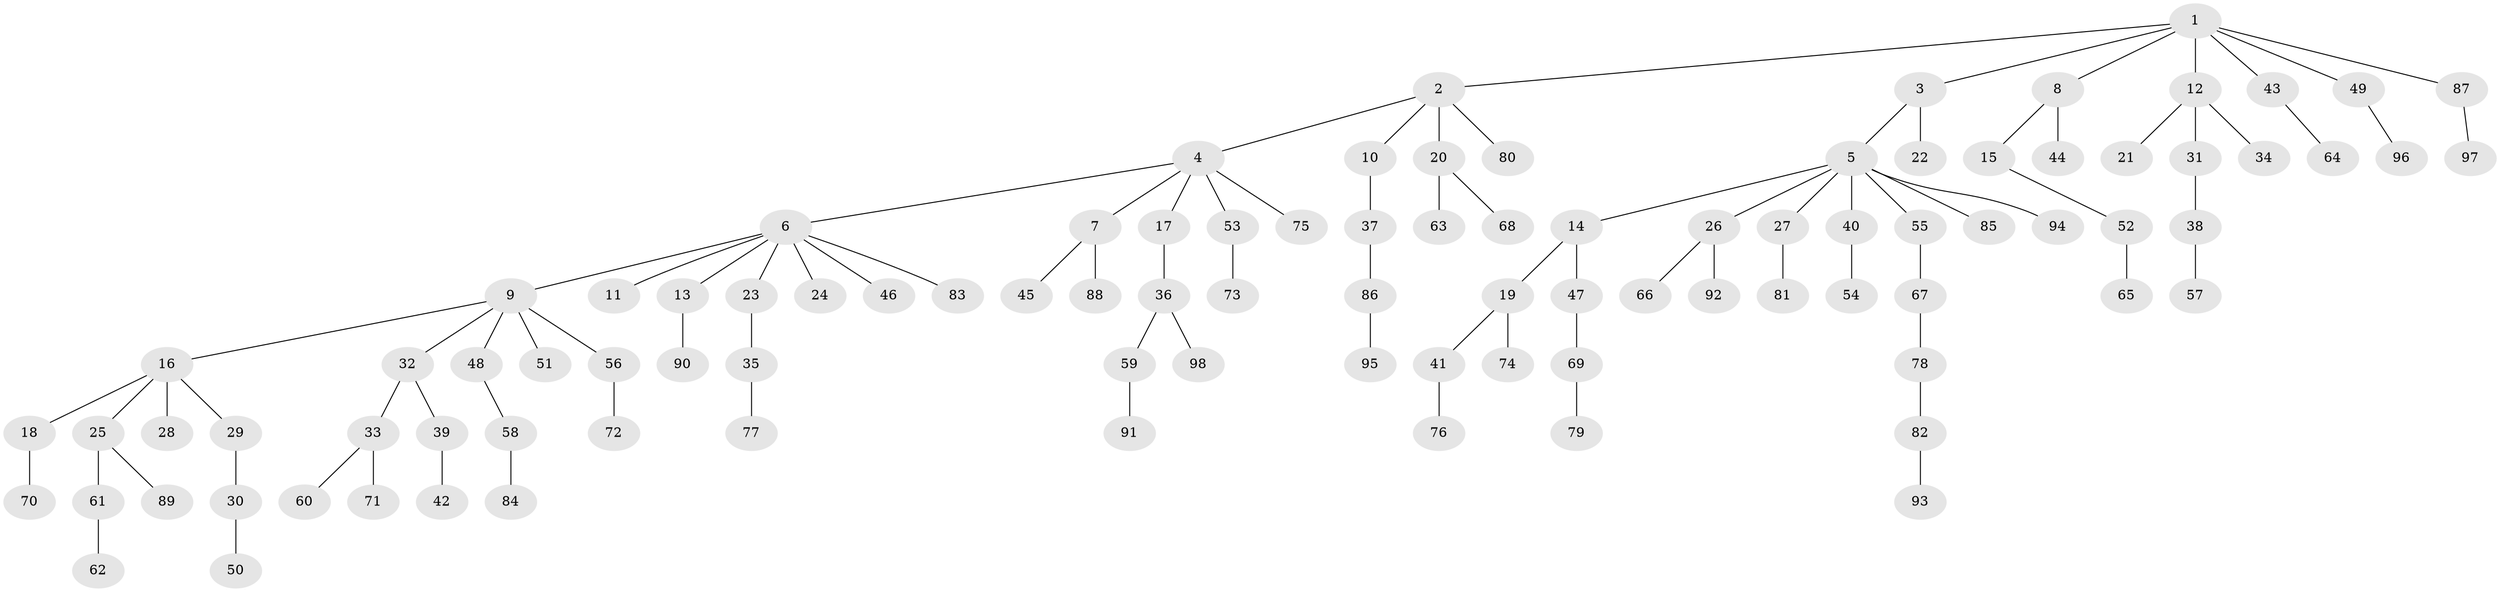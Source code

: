 // coarse degree distribution, {7: 0.029411764705882353, 5: 0.04411764705882353, 9: 0.014705882352941176, 6: 0.014705882352941176, 2: 0.25, 4: 0.029411764705882353, 3: 0.04411764705882353, 1: 0.5735294117647058}
// Generated by graph-tools (version 1.1) at 2025/24/03/03/25 07:24:08]
// undirected, 98 vertices, 97 edges
graph export_dot {
graph [start="1"]
  node [color=gray90,style=filled];
  1;
  2;
  3;
  4;
  5;
  6;
  7;
  8;
  9;
  10;
  11;
  12;
  13;
  14;
  15;
  16;
  17;
  18;
  19;
  20;
  21;
  22;
  23;
  24;
  25;
  26;
  27;
  28;
  29;
  30;
  31;
  32;
  33;
  34;
  35;
  36;
  37;
  38;
  39;
  40;
  41;
  42;
  43;
  44;
  45;
  46;
  47;
  48;
  49;
  50;
  51;
  52;
  53;
  54;
  55;
  56;
  57;
  58;
  59;
  60;
  61;
  62;
  63;
  64;
  65;
  66;
  67;
  68;
  69;
  70;
  71;
  72;
  73;
  74;
  75;
  76;
  77;
  78;
  79;
  80;
  81;
  82;
  83;
  84;
  85;
  86;
  87;
  88;
  89;
  90;
  91;
  92;
  93;
  94;
  95;
  96;
  97;
  98;
  1 -- 2;
  1 -- 3;
  1 -- 8;
  1 -- 12;
  1 -- 43;
  1 -- 49;
  1 -- 87;
  2 -- 4;
  2 -- 10;
  2 -- 20;
  2 -- 80;
  3 -- 5;
  3 -- 22;
  4 -- 6;
  4 -- 7;
  4 -- 17;
  4 -- 53;
  4 -- 75;
  5 -- 14;
  5 -- 26;
  5 -- 27;
  5 -- 40;
  5 -- 55;
  5 -- 85;
  5 -- 94;
  6 -- 9;
  6 -- 11;
  6 -- 13;
  6 -- 23;
  6 -- 24;
  6 -- 46;
  6 -- 83;
  7 -- 45;
  7 -- 88;
  8 -- 15;
  8 -- 44;
  9 -- 16;
  9 -- 32;
  9 -- 48;
  9 -- 51;
  9 -- 56;
  10 -- 37;
  12 -- 21;
  12 -- 31;
  12 -- 34;
  13 -- 90;
  14 -- 19;
  14 -- 47;
  15 -- 52;
  16 -- 18;
  16 -- 25;
  16 -- 28;
  16 -- 29;
  17 -- 36;
  18 -- 70;
  19 -- 41;
  19 -- 74;
  20 -- 63;
  20 -- 68;
  23 -- 35;
  25 -- 61;
  25 -- 89;
  26 -- 66;
  26 -- 92;
  27 -- 81;
  29 -- 30;
  30 -- 50;
  31 -- 38;
  32 -- 33;
  32 -- 39;
  33 -- 60;
  33 -- 71;
  35 -- 77;
  36 -- 59;
  36 -- 98;
  37 -- 86;
  38 -- 57;
  39 -- 42;
  40 -- 54;
  41 -- 76;
  43 -- 64;
  47 -- 69;
  48 -- 58;
  49 -- 96;
  52 -- 65;
  53 -- 73;
  55 -- 67;
  56 -- 72;
  58 -- 84;
  59 -- 91;
  61 -- 62;
  67 -- 78;
  69 -- 79;
  78 -- 82;
  82 -- 93;
  86 -- 95;
  87 -- 97;
}
